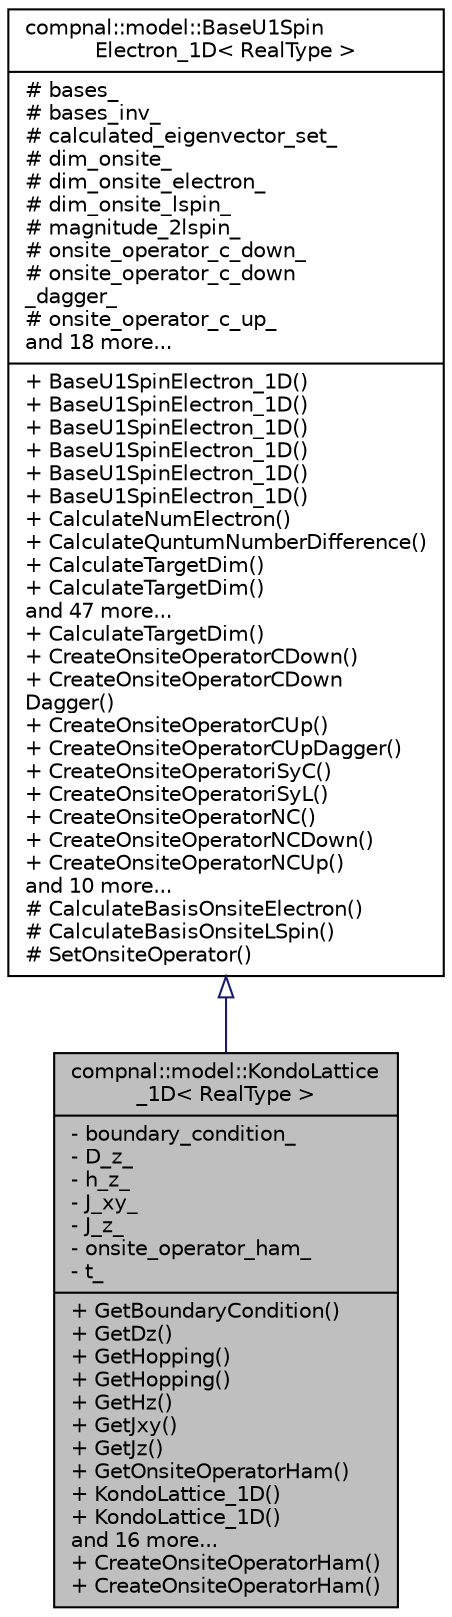 digraph "compnal::model::KondoLattice_1D&lt; RealType &gt;"
{
 // INTERACTIVE_SVG=YES
 // LATEX_PDF_SIZE
  edge [fontname="Helvetica",fontsize="10",labelfontname="Helvetica",labelfontsize="10"];
  node [fontname="Helvetica",fontsize="10",shape=record];
  Node1 [label="{compnal::model::KondoLattice\l_1D\< RealType \>\n|- boundary_condition_\l- D_z_\l- h_z_\l- J_xy_\l- J_z_\l- onsite_operator_ham_\l- t_\l|+ GetBoundaryCondition()\l+ GetDz()\l+ GetHopping()\l+ GetHopping()\l+ GetHz()\l+ GetJxy()\l+ GetJz()\l+ GetOnsiteOperatorHam()\l+ KondoLattice_1D()\l+ KondoLattice_1D()\land 16 more...\l+ CreateOnsiteOperatorHam()\l+ CreateOnsiteOperatorHam()\l}",height=0.2,width=0.4,color="black", fillcolor="grey75", style="filled", fontcolor="black",tooltip="The class for the one-dimensional Kondo lattice model with the magnitude of the spin ...."];
  Node2 -> Node1 [dir="back",color="midnightblue",fontsize="10",style="solid",arrowtail="onormal",fontname="Helvetica"];
  Node2 [label="{compnal::model::BaseU1Spin\lElectron_1D\< RealType \>\n|# bases_\l# bases_inv_\l# calculated_eigenvector_set_\l# dim_onsite_\l# dim_onsite_electron_\l# dim_onsite_lspin_\l# magnitude_2lspin_\l# onsite_operator_c_down_\l# onsite_operator_c_down\l_dagger_\l# onsite_operator_c_up_\land 18 more...\l|+ BaseU1SpinElectron_1D()\l+ BaseU1SpinElectron_1D()\l+ BaseU1SpinElectron_1D()\l+ BaseU1SpinElectron_1D()\l+ BaseU1SpinElectron_1D()\l+ BaseU1SpinElectron_1D()\l+ CalculateNumElectron()\l+ CalculateQuntumNumberDifference()\l+ CalculateTargetDim()\l+ CalculateTargetDim()\land 47 more...\l+ CalculateTargetDim()\l+ CreateOnsiteOperatorCDown()\l+ CreateOnsiteOperatorCDown\lDagger()\l+ CreateOnsiteOperatorCUp()\l+ CreateOnsiteOperatorCUpDagger()\l+ CreateOnsiteOperatoriSyC()\l+ CreateOnsiteOperatoriSyL()\l+ CreateOnsiteOperatorNC()\l+ CreateOnsiteOperatorNCDown()\l+ CreateOnsiteOperatorNCUp()\land 10 more...\l# CalculateBasisOnsiteElectron()\l# CalculateBasisOnsiteLSpin()\l# SetOnsiteOperator()\l}",height=0.2,width=0.4,color="black", fillcolor="white", style="filled",URL="$de/d75/classcompnal_1_1model_1_1_base_u1_spin_electron__1_d.html",tooltip="The base class for one-dimensional spin-electron systems with the U(1) symmetry."];
}
